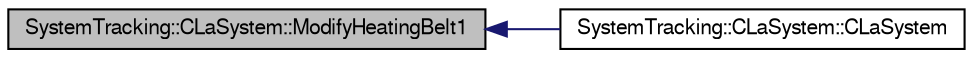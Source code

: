 digraph G
{
  edge [fontname="FreeSans",fontsize="10",labelfontname="FreeSans",labelfontsize="10"];
  node [fontname="FreeSans",fontsize="10",shape=record];
  rankdir="LR";
  Node1 [label="SystemTracking::CLaSystem::ModifyHeatingBelt1",height=0.2,width=0.4,color="black", fillcolor="grey75", style="filled" fontcolor="black"];
  Node1 -> Node2 [dir="back",color="midnightblue",fontsize="10",style="solid"];
  Node2 [label="SystemTracking::CLaSystem::CLaSystem",height=0.2,width=0.4,color="black", fillcolor="white", style="filled",URL="$classSystemTracking_1_1CLaSystem.html#a5b00d19e56b1a1d803edf42b6d73dfe1",tooltip="Default constructor."];
}
